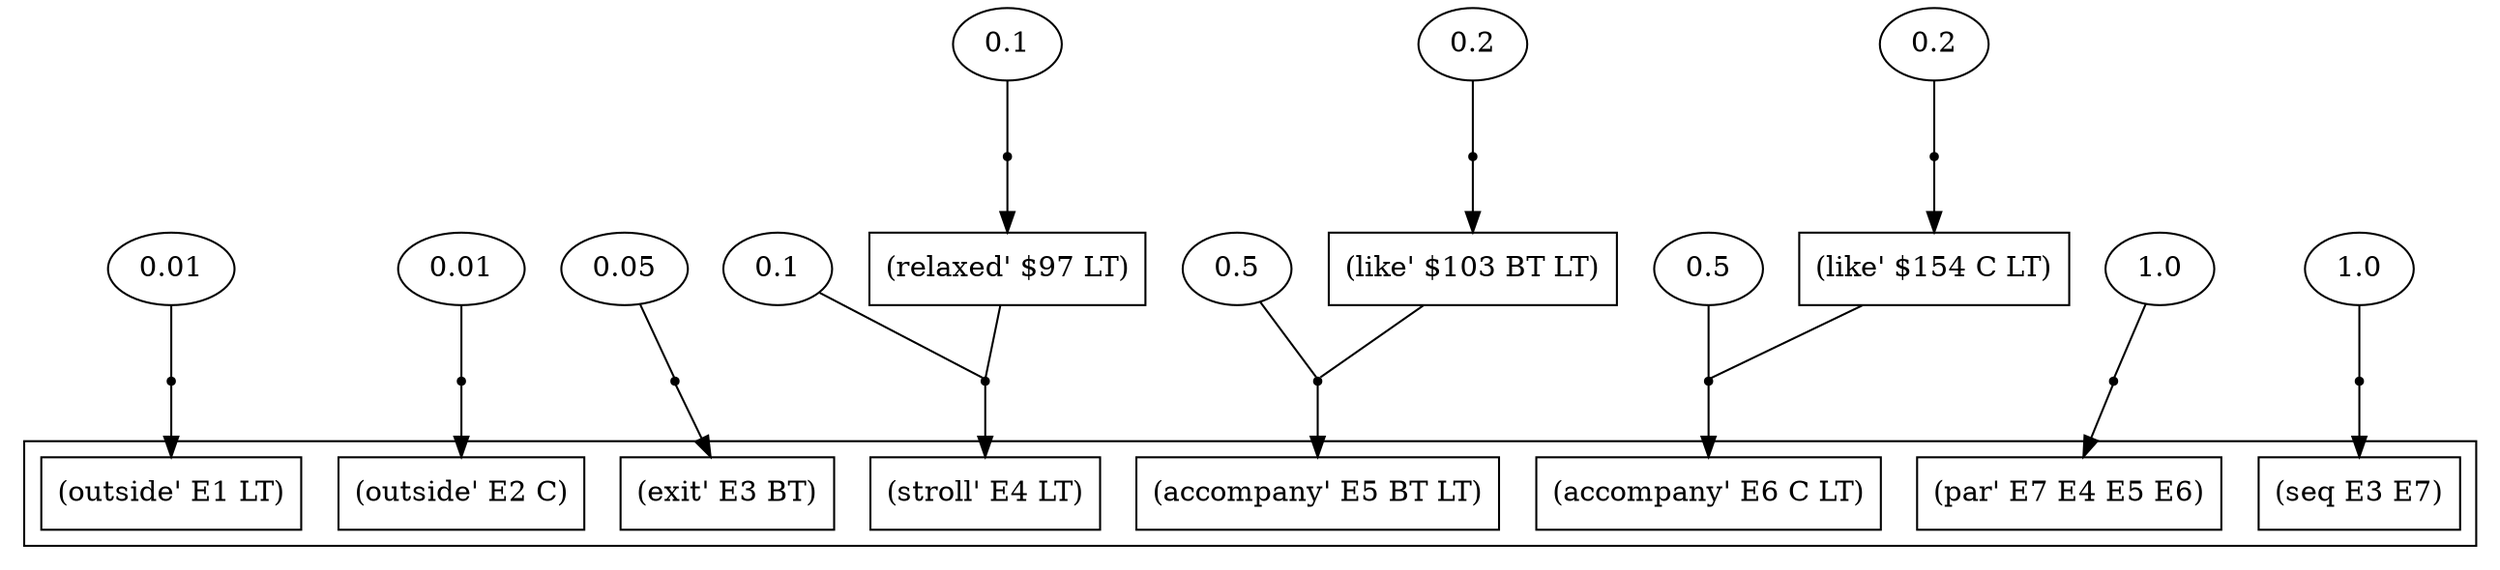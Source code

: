 digraph proof {
 graph [rankdir="TB"]
  e0 [label="0.01"];
  e1 [label="0.01"];
  e2 [label="0.05"];
  e3 [label="0.1"];
  e4 [label="0.1"];
  e5 [label="0.5"];
  e6 [label="0.2"];
  e7 [label="0.5"];
  e8 [label="0.2"];
  e9 [label="1.0"];
  e10 [label="1.0"];
  i0 [shape=box label="(relaxed' $97 LT)"];
  i1 [shape=box label="(like' $103 BT LT)"];
  i2 [shape=box label="(like' $154 C LT)"];
  r0 [shape=point];
  r0 -> o0
  e0 -> r0 [arrowhead=none]
  r1 [shape=point];
  r1 -> o1
  e1 -> r1 [arrowhead=none]
  r2 [shape=point];
  r2 -> o2
  e2 -> r2 [arrowhead=none]
  r3 [shape=point];
  r3 -> o3
  i0 -> r3 [arrowhead=none]
  e3 -> r3 [arrowhead=none]
  r4 [shape=point];
  r4 -> i0
  e4 -> r4 [arrowhead=none]
  r5 [shape=point];
  r5 -> o4
  i1 -> r5 [arrowhead=none]
  e5 -> r5 [arrowhead=none]
  r6 [shape=point];
  r6 -> i1
  e6 -> r6 [arrowhead=none]
  r7 [shape=point];
  r7 -> o5
  i2 -> r7 [arrowhead=none]
  e7 -> r7 [arrowhead=none]
  r8 [shape=point];
  r8 -> i2
  e8 -> r8 [arrowhead=none]
  r9 [shape=point];
  r9 -> o6
  e9 -> r9 [arrowhead=none]
  r10 [shape=point];
  r10 -> o7
  e10 -> r10 [arrowhead=none]
 subgraph cluster {  o0 [shape=box label="(outside' E1 LT)"];
  o1 [shape=box label="(outside' E2 C)"];
  o2 [shape=box label="(exit' E3 BT)"];
  o3 [shape=box label="(stroll' E4 LT)"];
  o4 [shape=box label="(accompany' E5 BT LT)"];
  o5 [shape=box label="(accompany' E6 C LT)"];
  o6 [shape=box label="(par' E7 E4 E5 E6)"];
  o7 [shape=box label="(seq E3 E7)"];
 }
}

